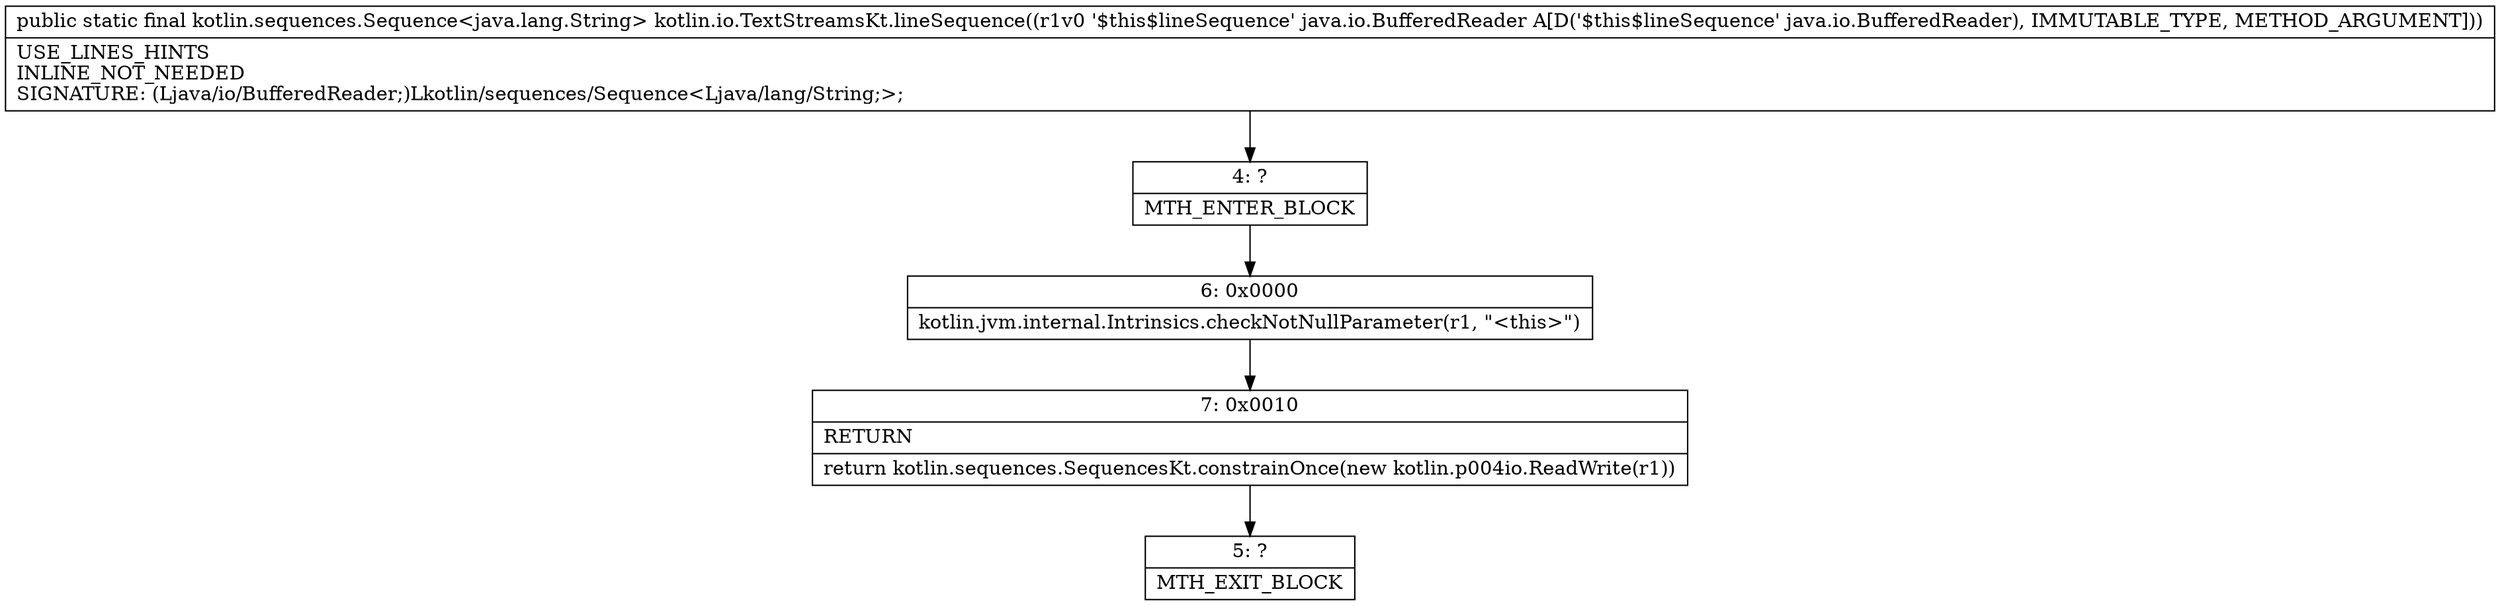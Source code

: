 digraph "CFG forkotlin.io.TextStreamsKt.lineSequence(Ljava\/io\/BufferedReader;)Lkotlin\/sequences\/Sequence;" {
Node_4 [shape=record,label="{4\:\ ?|MTH_ENTER_BLOCK\l}"];
Node_6 [shape=record,label="{6\:\ 0x0000|kotlin.jvm.internal.Intrinsics.checkNotNullParameter(r1, \"\<this\>\")\l}"];
Node_7 [shape=record,label="{7\:\ 0x0010|RETURN\l|return kotlin.sequences.SequencesKt.constrainOnce(new kotlin.p004io.ReadWrite(r1))\l}"];
Node_5 [shape=record,label="{5\:\ ?|MTH_EXIT_BLOCK\l}"];
MethodNode[shape=record,label="{public static final kotlin.sequences.Sequence\<java.lang.String\> kotlin.io.TextStreamsKt.lineSequence((r1v0 '$this$lineSequence' java.io.BufferedReader A[D('$this$lineSequence' java.io.BufferedReader), IMMUTABLE_TYPE, METHOD_ARGUMENT]))  | USE_LINES_HINTS\lINLINE_NOT_NEEDED\lSIGNATURE: (Ljava\/io\/BufferedReader;)Lkotlin\/sequences\/Sequence\<Ljava\/lang\/String;\>;\l}"];
MethodNode -> Node_4;Node_4 -> Node_6;
Node_6 -> Node_7;
Node_7 -> Node_5;
}

